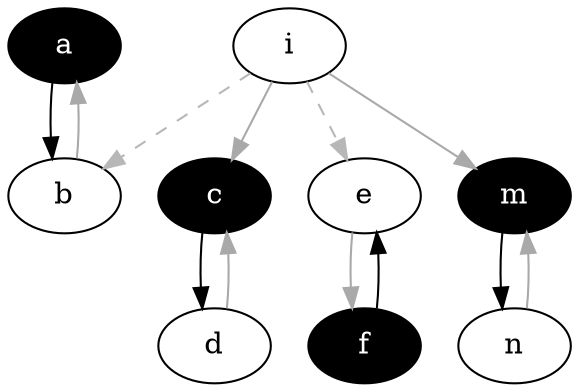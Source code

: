 strict digraph "" {
	a	[fillcolor="#000000",
		fontcolor="#ffffff",
		style=filled];
	b	[fillcolor="#ffffff",
		style=filled];
	a -> b	[color="#000000",
		dir=forward];
	b -> a	[color="#A9A9A9",
		dir=forward];
	c	[fillcolor="#000000",
		fontcolor="#ffffff",
		style=filled];
	d	[fillcolor="#ffffff",
		style=filled];
	c -> d	[color="#000000",
		dir=forward];
	d -> c	[color="#A9A9A9",
		dir=forward];
	f	[fillcolor="#000000",
		fontcolor="#ffffff",
		style=filled];
	e	[fillcolor="#ffffff",
		style=filled];
	f -> e	[color="#000000",
		dir=forward];
	e -> f	[color="#A9A9A9",
		dir=forward];
	m	[fillcolor="#000000",
		fontcolor="#ffffff",
		style=filled];
	n	[fillcolor="#ffffff",
		style=filled];
	m -> n	[color="#000000",
		dir=forward];
	n -> m	[color="#A9A9A9",
		dir=forward];
	i	[fillcolor="#ffffff",
		style=filled];
	i -> b	[color="#b7b7b7",
		dir=forward,
		style=dashed];
	i -> c	[color="#A9A9A9",
		dir=forward];
	i -> e	[color="#b7b7b7",
		dir=forward,
		style=dashed];
	i -> m	[color="#A9A9A9",
		dir=forward];
}
